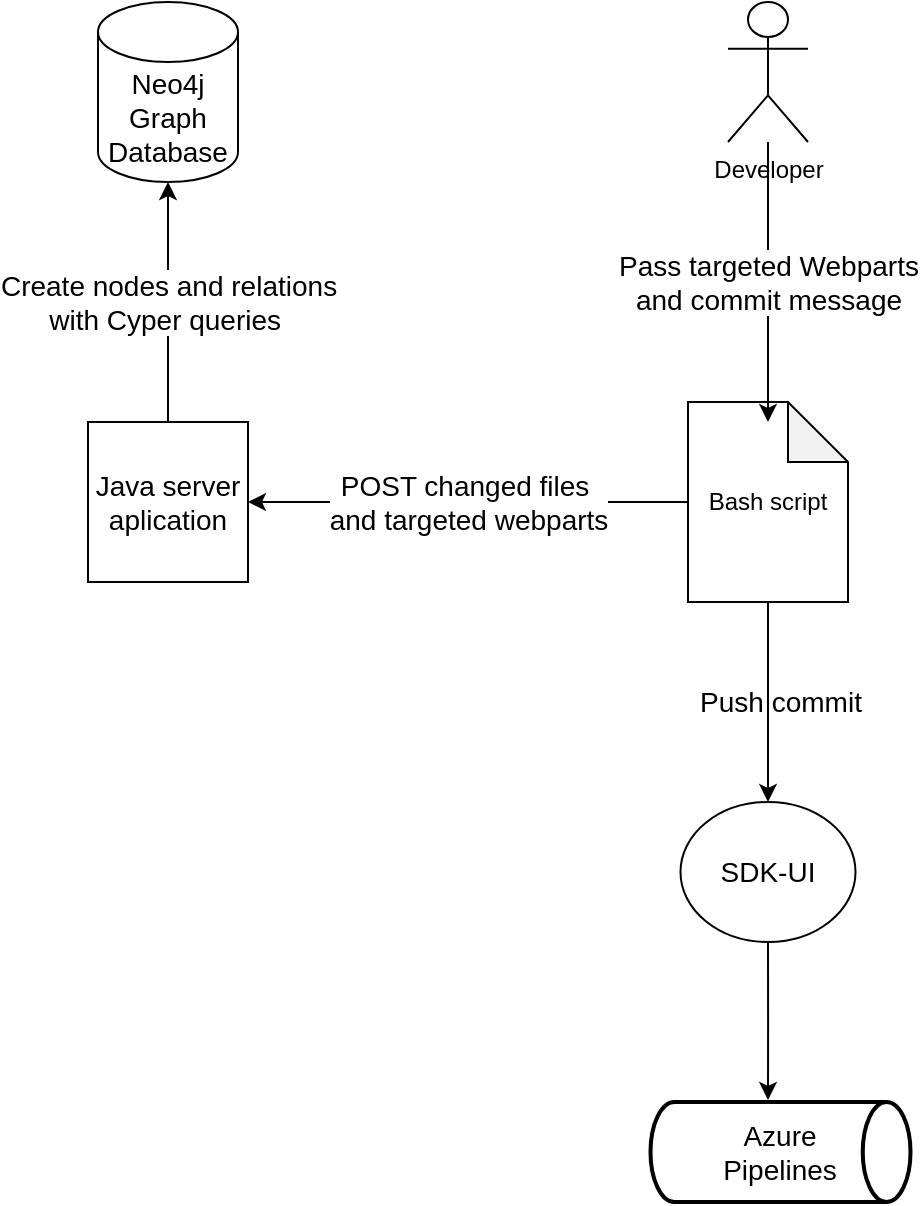 <mxfile version="17.1.3" type="device"><diagram id="k8udMdPvEktXlOh3cJRf" name="Page-1"><mxGraphModel dx="1185" dy="690" grid="1" gridSize="10" guides="1" tooltips="1" connect="1" arrows="1" fold="1" page="1" pageScale="1" pageWidth="850" pageHeight="1100" math="0" shadow="0"><root><mxCell id="0"/><mxCell id="1" parent="0"/><mxCell id="HtHUOD-CS1wnuvB76tqL-1" value="Developer" style="shape=umlActor;verticalLabelPosition=bottom;verticalAlign=top;html=1;outlineConnect=0;" vertex="1" parent="1"><mxGeometry x="400" y="50" width="40" height="70" as="geometry"/></mxCell><mxCell id="HtHUOD-CS1wnuvB76tqL-2" value="Bash script" style="shape=note;whiteSpace=wrap;html=1;backgroundOutline=1;darkOpacity=0.05;" vertex="1" parent="1"><mxGeometry x="380" y="250" width="80" height="100" as="geometry"/></mxCell><mxCell id="HtHUOD-CS1wnuvB76tqL-3" value="" style="endArrow=classic;html=1;rounded=0;entryX=0.5;entryY=0.1;entryDx=0;entryDy=0;entryPerimeter=0;" edge="1" parent="1" source="HtHUOD-CS1wnuvB76tqL-1" target="HtHUOD-CS1wnuvB76tqL-2"><mxGeometry relative="1" as="geometry"><mxPoint x="370" y="420" as="sourcePoint"/><mxPoint x="470" y="420" as="targetPoint"/></mxGeometry></mxCell><mxCell id="HtHUOD-CS1wnuvB76tqL-4" value="&lt;font style=&quot;font-size: 14px&quot;&gt;Pass targeted Webparts&lt;br&gt;and commit message&lt;/font&gt;" style="edgeLabel;resizable=0;html=1;align=center;verticalAlign=middle;" connectable="0" vertex="1" parent="HtHUOD-CS1wnuvB76tqL-3"><mxGeometry relative="1" as="geometry"/></mxCell><mxCell id="HtHUOD-CS1wnuvB76tqL-17" style="edgeStyle=orthogonalEdgeStyle;rounded=0;orthogonalLoop=1;jettySize=auto;html=1;entryX=0.452;entryY=-0.02;entryDx=0;entryDy=0;entryPerimeter=0;fontSize=14;" edge="1" parent="1" source="HtHUOD-CS1wnuvB76tqL-8" target="HtHUOD-CS1wnuvB76tqL-16"><mxGeometry relative="1" as="geometry"/></mxCell><mxCell id="HtHUOD-CS1wnuvB76tqL-8" value="SDK-UI" style="ellipse;whiteSpace=wrap;html=1;fontSize=14;" vertex="1" parent="1"><mxGeometry x="376.25" y="450" width="87.5" height="70" as="geometry"/></mxCell><mxCell id="HtHUOD-CS1wnuvB76tqL-9" value="" style="endArrow=classic;html=1;rounded=0;fontSize=14;exitX=0.5;exitY=1;exitDx=0;exitDy=0;exitPerimeter=0;entryX=0.5;entryY=0;entryDx=0;entryDy=0;" edge="1" parent="1" source="HtHUOD-CS1wnuvB76tqL-2" target="HtHUOD-CS1wnuvB76tqL-8"><mxGeometry relative="1" as="geometry"><mxPoint x="430" y="360" as="sourcePoint"/><mxPoint x="414" y="450" as="targetPoint"/></mxGeometry></mxCell><mxCell id="HtHUOD-CS1wnuvB76tqL-15" value="Push commit" style="text;html=1;align=center;verticalAlign=middle;resizable=0;points=[];autosize=1;strokeColor=none;fillColor=none;fontSize=14;" vertex="1" parent="1"><mxGeometry x="376.25" y="390" width="100" height="20" as="geometry"/></mxCell><mxCell id="HtHUOD-CS1wnuvB76tqL-16" value="Azure &lt;br&gt;Pipelines" style="strokeWidth=2;html=1;shape=mxgraph.flowchart.direct_data;whiteSpace=wrap;fontSize=14;" vertex="1" parent="1"><mxGeometry x="361.25" y="600" width="130" height="50" as="geometry"/></mxCell><mxCell id="HtHUOD-CS1wnuvB76tqL-20" value="Neo4j&lt;br&gt;Graph Database" style="shape=cylinder3;whiteSpace=wrap;html=1;boundedLbl=1;backgroundOutline=1;size=15;fontSize=14;" vertex="1" parent="1"><mxGeometry x="85" y="50" width="70" height="90" as="geometry"/></mxCell><mxCell id="HtHUOD-CS1wnuvB76tqL-21" value="Java server aplication" style="whiteSpace=wrap;html=1;aspect=fixed;fontSize=14;" vertex="1" parent="1"><mxGeometry x="80" y="260" width="80" height="80" as="geometry"/></mxCell><mxCell id="HtHUOD-CS1wnuvB76tqL-22" value="" style="endArrow=classic;html=1;rounded=0;fontSize=14;exitX=0;exitY=0.5;exitDx=0;exitDy=0;exitPerimeter=0;entryX=1;entryY=0.5;entryDx=0;entryDy=0;" edge="1" parent="1" source="HtHUOD-CS1wnuvB76tqL-2" target="HtHUOD-CS1wnuvB76tqL-21"><mxGeometry relative="1" as="geometry"><mxPoint x="370" y="370" as="sourcePoint"/><mxPoint x="470" y="370" as="targetPoint"/></mxGeometry></mxCell><mxCell id="HtHUOD-CS1wnuvB76tqL-23" value="POST changed files&amp;nbsp;&lt;br&gt;and targeted webparts" style="edgeLabel;resizable=0;html=1;align=center;verticalAlign=middle;fontSize=14;" connectable="0" vertex="1" parent="HtHUOD-CS1wnuvB76tqL-22"><mxGeometry relative="1" as="geometry"/></mxCell><mxCell id="HtHUOD-CS1wnuvB76tqL-24" value="" style="endArrow=classic;html=1;rounded=0;fontSize=14;exitX=0.5;exitY=0;exitDx=0;exitDy=0;entryX=0.5;entryY=1;entryDx=0;entryDy=0;entryPerimeter=0;" edge="1" parent="1" source="HtHUOD-CS1wnuvB76tqL-21" target="HtHUOD-CS1wnuvB76tqL-20"><mxGeometry relative="1" as="geometry"><mxPoint x="370" y="360" as="sourcePoint"/><mxPoint x="470" y="360" as="targetPoint"/></mxGeometry></mxCell><mxCell id="HtHUOD-CS1wnuvB76tqL-25" value="Create nodes and relations&lt;br&gt;with Cyper queries&amp;nbsp;" style="edgeLabel;resizable=0;html=1;align=center;verticalAlign=middle;fontSize=14;" connectable="0" vertex="1" parent="HtHUOD-CS1wnuvB76tqL-24"><mxGeometry relative="1" as="geometry"/></mxCell></root></mxGraphModel></diagram></mxfile>